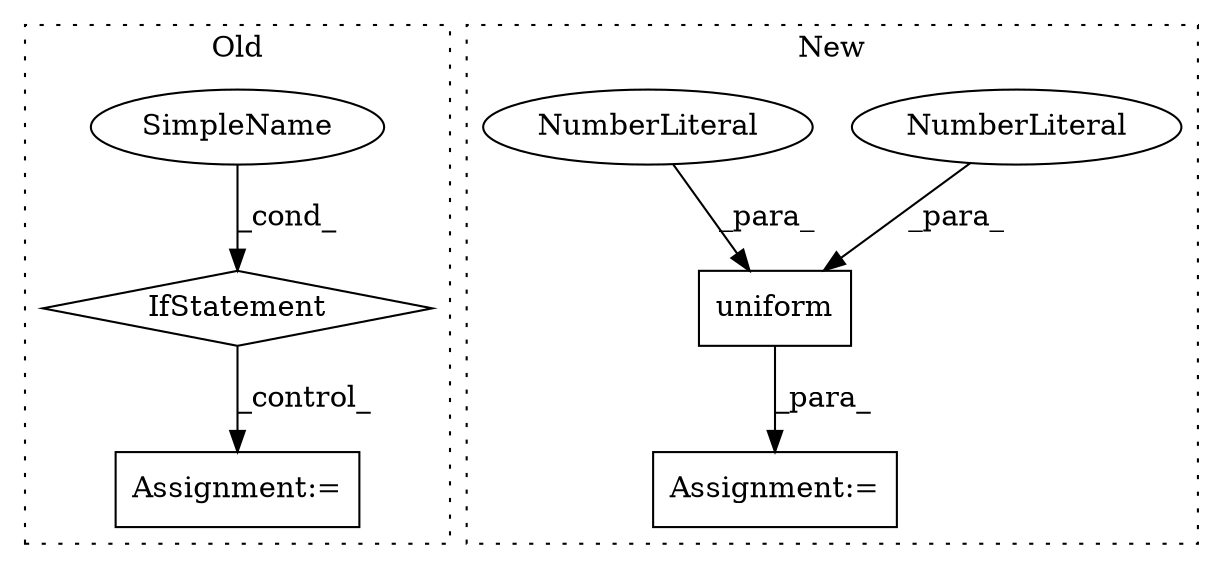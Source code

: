 digraph G {
subgraph cluster0 {
1 [label="IfStatement" a="25" s="5465,5488" l="4,2" shape="diamond"];
5 [label="Assignment:=" a="7" s="5545" l="1" shape="box"];
6 [label="SimpleName" a="42" s="" l="" shape="ellipse"];
label = "Old";
style="dotted";
}
subgraph cluster1 {
2 [label="uniform" a="32" s="6000,6023" l="8,1" shape="box"];
3 [label="Assignment:=" a="7" s="6549" l="1" shape="box"];
4 [label="NumberLiteral" a="34" s="6012" l="3" shape="ellipse"];
7 [label="NumberLiteral" a="34" s="6008" l="3" shape="ellipse"];
label = "New";
style="dotted";
}
1 -> 5 [label="_control_"];
2 -> 3 [label="_para_"];
4 -> 2 [label="_para_"];
6 -> 1 [label="_cond_"];
7 -> 2 [label="_para_"];
}
